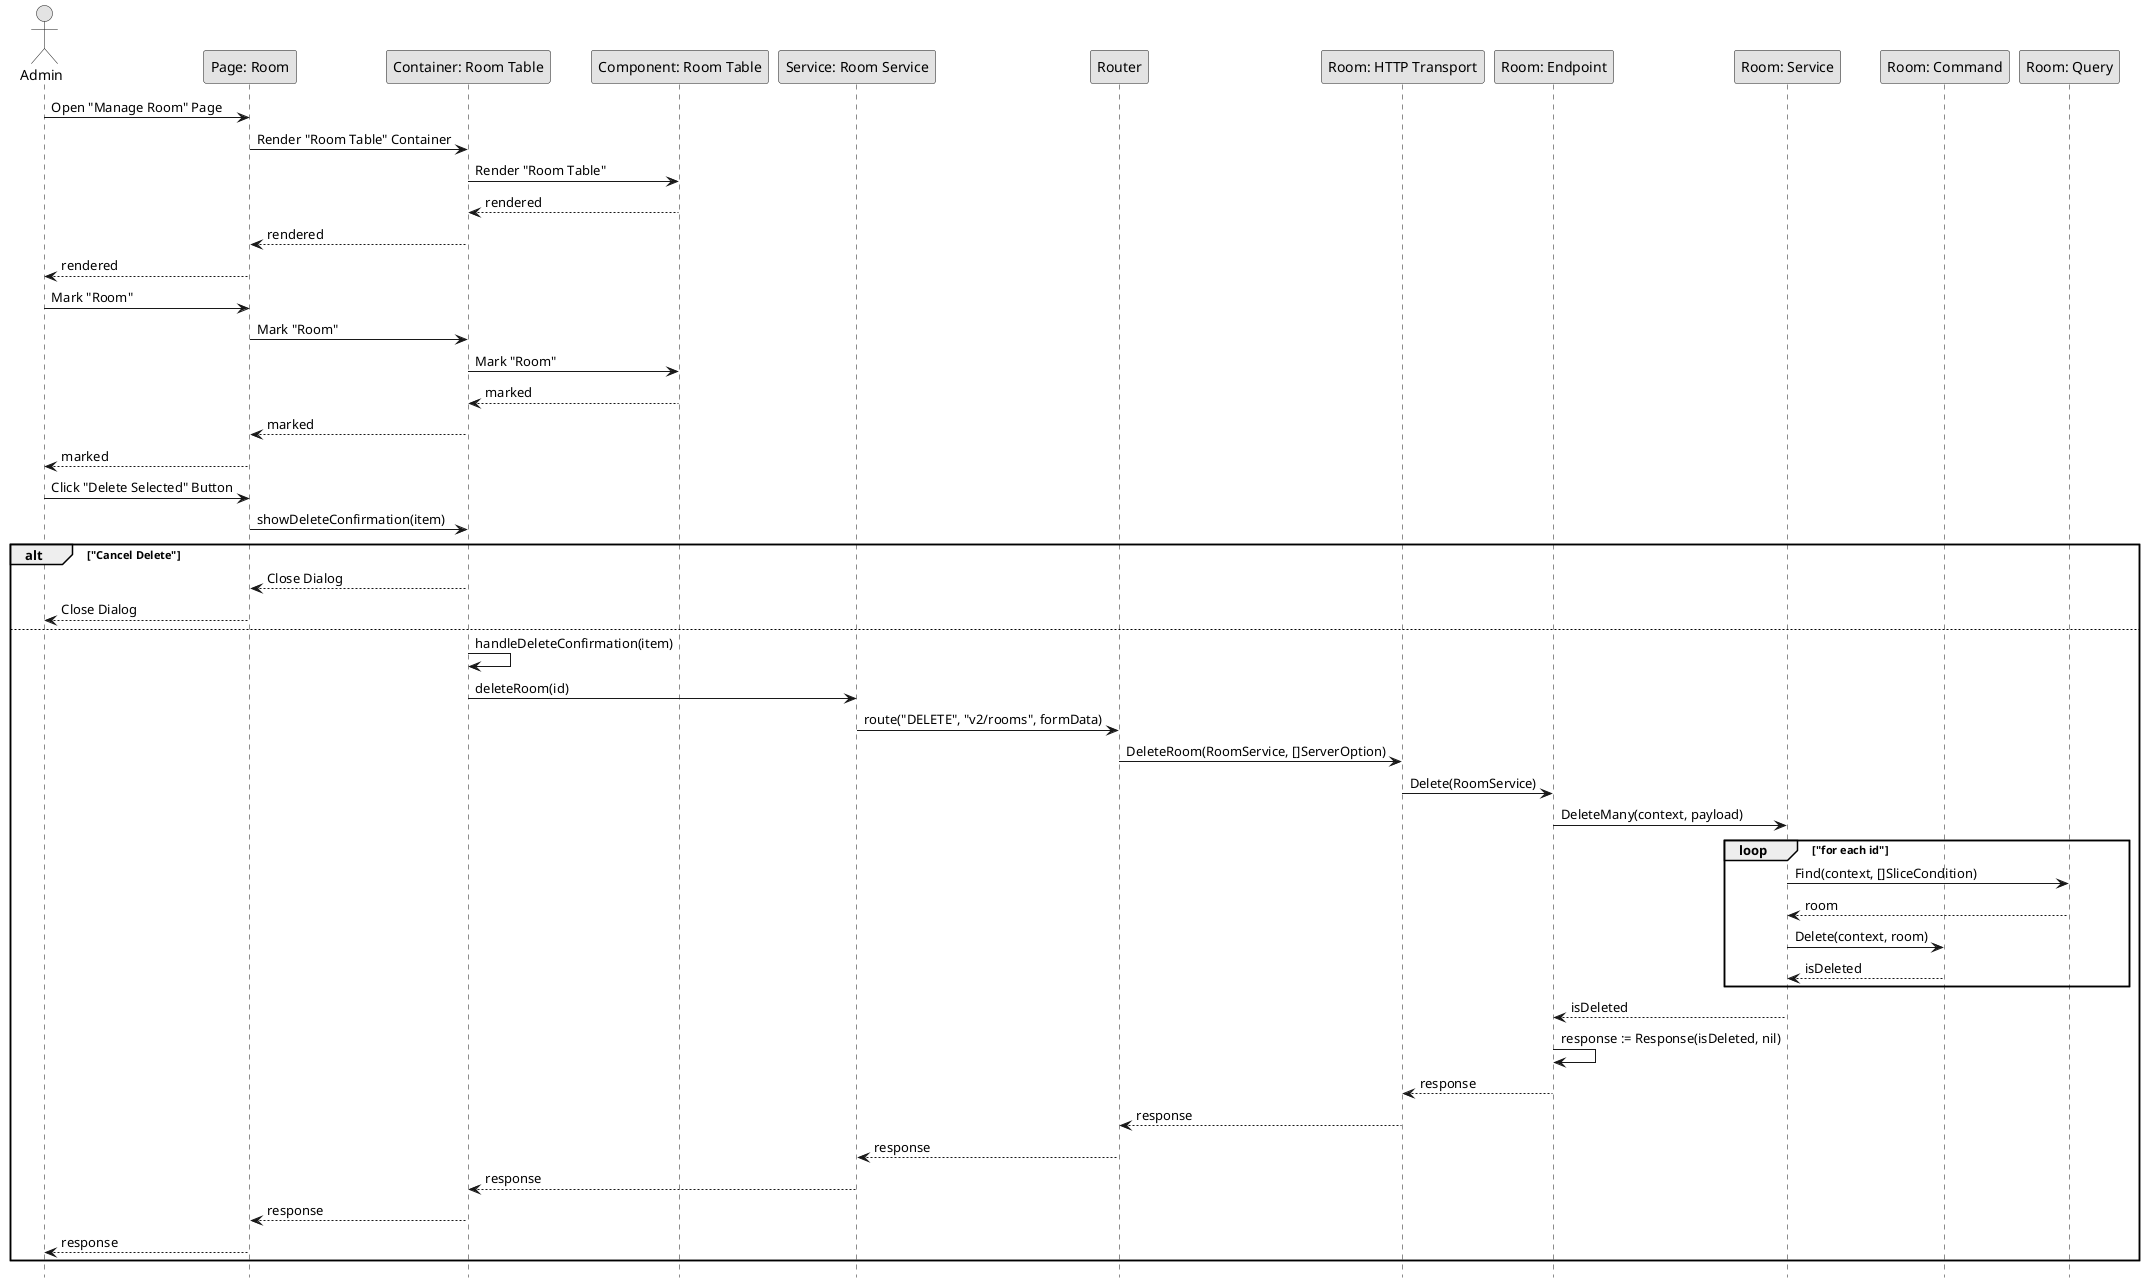 @startuml DeleteRoom

skinparam Monochrome true
skinparam Shadowing false
hide footbox

actor Admin
participant "Page: Room" as RoomPage
participant "Container: Room Table" as RoomTableContainer
participant "Component: Room Table" as RoomTable
participant "Service: Room Service" as FERoomService
participant "Router" as Router
participant "Room: HTTP Transport" as RoomHTTPTransport
participant "Room: Endpoint" as RoomEndpoint
participant "Room: Service" as RoomService
participant "Room: Command" as RoomCommand
participant "Room: Query" as RoomQuery

Admin->RoomPage: Open "Manage Room" Page
RoomPage->RoomTableContainer: Render "Room Table" Container
RoomTableContainer->RoomTable: Render "Room Table"
RoomTable-->RoomTableContainer: rendered
RoomTableContainer-->RoomPage: rendered
RoomPage-->Admin: rendered

Admin->RoomPage: Mark "Room"
RoomPage->RoomTableContainer: Mark "Room"
RoomTableContainer->RoomTable: Mark "Room"
RoomTable-->RoomTableContainer: marked
RoomTableContainer-->RoomPage: marked
RoomPage-->Admin: marked

Admin->RoomPage: Click "Delete Selected" Button
RoomPage->RoomTableContainer: showDeleteConfirmation(item)

alt "Cancel Delete"
    RoomTableContainer-->RoomPage: Close Dialog
    RoomPage-->Admin: Close Dialog
else
    RoomTableContainer->RoomTableContainer: handleDeleteConfirmation(item)
    RoomTableContainer->FERoomService: deleteRoom(id)
    FERoomService->Router: route("DELETE", "v2/rooms", formData)
    Router->RoomHTTPTransport: DeleteRoom(RoomService, []ServerOption)
    RoomHTTPTransport->RoomEndpoint: Delete(RoomService)
    RoomEndpoint->RoomService: DeleteMany(context, payload)

    loop "for each id"
        RoomService->RoomQuery: Find(context, []SliceCondition)
        RoomQuery-->RoomService: room

        RoomService->RoomCommand: Delete(context, room)
        RoomCommand-->RoomService: isDeleted
    end

    RoomService-->RoomEndpoint: isDeleted
    RoomEndpoint->RoomEndpoint: response := Response(isDeleted, nil)
    RoomEndpoint-->RoomHTTPTransport: response
    RoomHTTPTransport-->Router: response
    Router-->FERoomService: response
    FERoomService-->RoomTableContainer: response
    RoomTableContainer-->RoomPage: response
    RoomPage-->Admin: response
end

@enduml